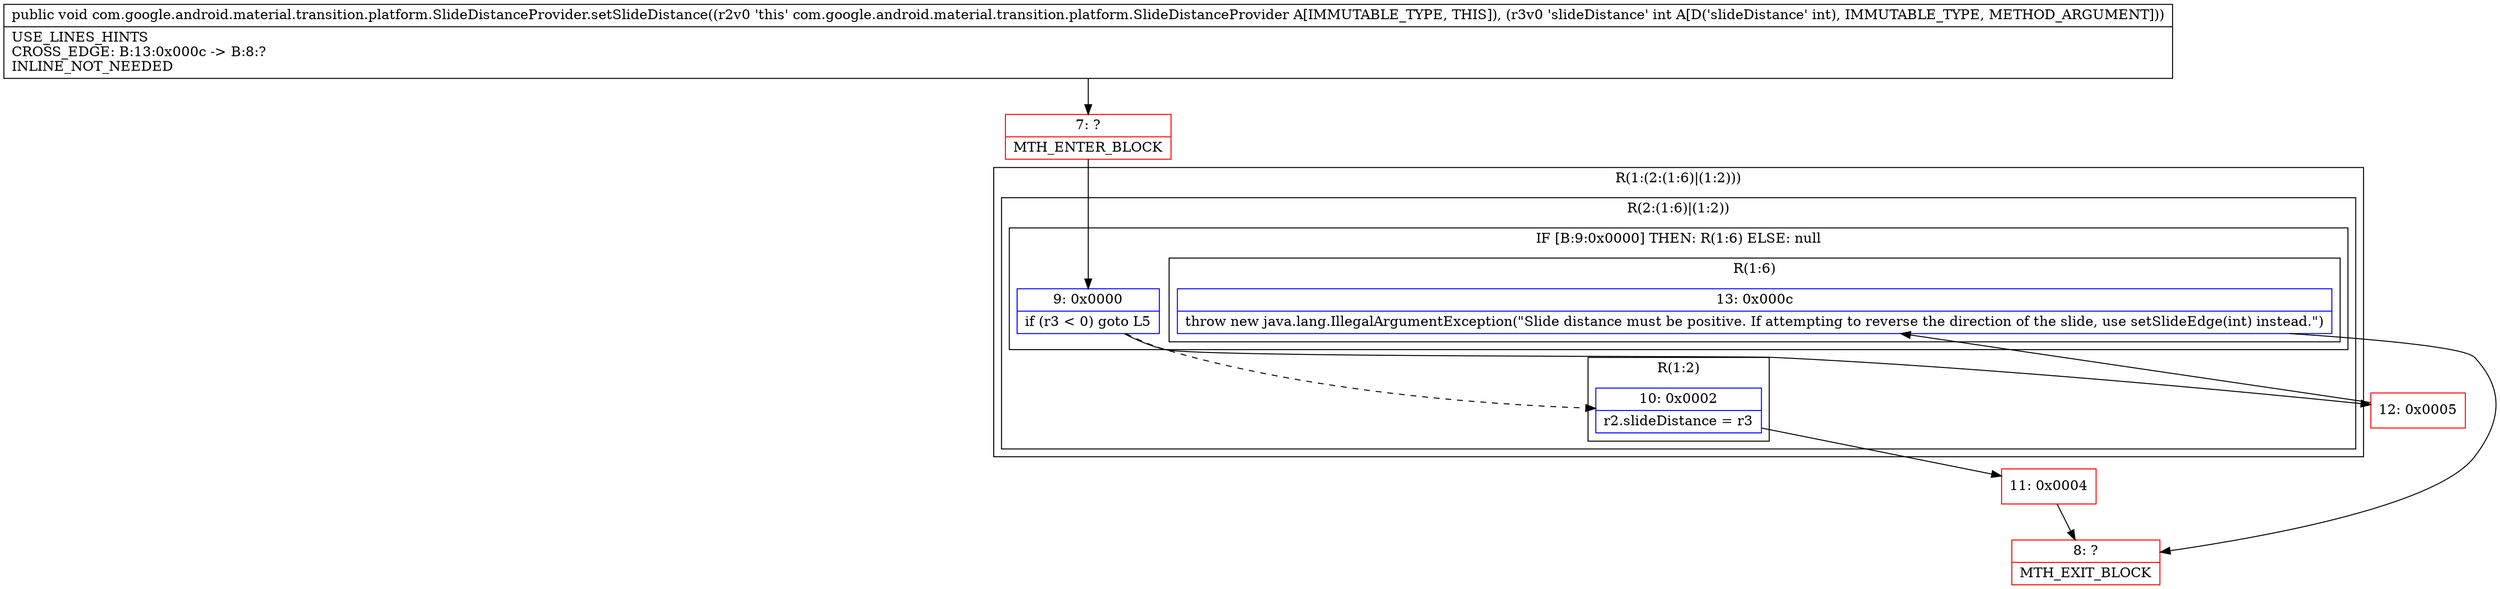 digraph "CFG forcom.google.android.material.transition.platform.SlideDistanceProvider.setSlideDistance(I)V" {
subgraph cluster_Region_411929742 {
label = "R(1:(2:(1:6)|(1:2)))";
node [shape=record,color=blue];
subgraph cluster_Region_54091705 {
label = "R(2:(1:6)|(1:2))";
node [shape=record,color=blue];
subgraph cluster_IfRegion_282461412 {
label = "IF [B:9:0x0000] THEN: R(1:6) ELSE: null";
node [shape=record,color=blue];
Node_9 [shape=record,label="{9\:\ 0x0000|if (r3 \< 0) goto L5\l}"];
subgraph cluster_Region_366997950 {
label = "R(1:6)";
node [shape=record,color=blue];
Node_13 [shape=record,label="{13\:\ 0x000c|throw new java.lang.IllegalArgumentException(\"Slide distance must be positive. If attempting to reverse the direction of the slide, use setSlideEdge(int) instead.\")\l}"];
}
}
subgraph cluster_Region_1640167031 {
label = "R(1:2)";
node [shape=record,color=blue];
Node_10 [shape=record,label="{10\:\ 0x0002|r2.slideDistance = r3\l}"];
}
}
}
Node_7 [shape=record,color=red,label="{7\:\ ?|MTH_ENTER_BLOCK\l}"];
Node_11 [shape=record,color=red,label="{11\:\ 0x0004}"];
Node_8 [shape=record,color=red,label="{8\:\ ?|MTH_EXIT_BLOCK\l}"];
Node_12 [shape=record,color=red,label="{12\:\ 0x0005}"];
MethodNode[shape=record,label="{public void com.google.android.material.transition.platform.SlideDistanceProvider.setSlideDistance((r2v0 'this' com.google.android.material.transition.platform.SlideDistanceProvider A[IMMUTABLE_TYPE, THIS]), (r3v0 'slideDistance' int A[D('slideDistance' int), IMMUTABLE_TYPE, METHOD_ARGUMENT]))  | USE_LINES_HINTS\lCROSS_EDGE: B:13:0x000c \-\> B:8:?\lINLINE_NOT_NEEDED\l}"];
MethodNode -> Node_7;Node_9 -> Node_10[style=dashed];
Node_9 -> Node_12;
Node_13 -> Node_8;
Node_10 -> Node_11;
Node_7 -> Node_9;
Node_11 -> Node_8;
Node_12 -> Node_13;
}

